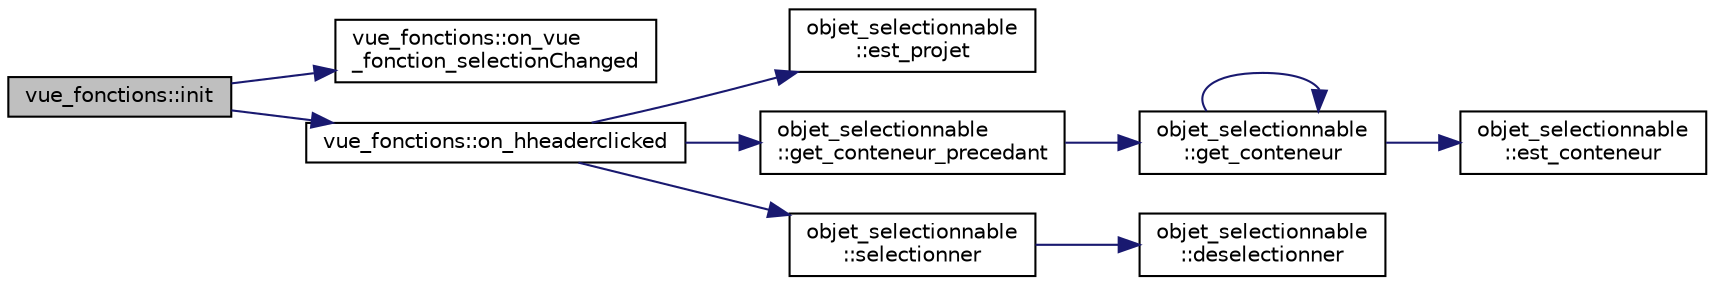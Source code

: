 digraph "vue_fonctions::init"
{
  edge [fontname="Helvetica",fontsize="10",labelfontname="Helvetica",labelfontsize="10"];
  node [fontname="Helvetica",fontsize="10",shape=record];
  rankdir="LR";
  Node256 [label="vue_fonctions::init",height=0.2,width=0.4,color="black", fillcolor="grey75", style="filled", fontcolor="black"];
  Node256 -> Node257 [color="midnightblue",fontsize="10",style="solid",fontname="Helvetica"];
  Node257 [label="vue_fonctions::on_vue\l_fonction_selectionChanged",height=0.2,width=0.4,color="black", fillcolor="white", style="filled",URL="$classvue__fonctions.html#a1adefc61d0266d90bccfd7792edcd60c",tooltip="La sélection de la vue_fonction change. "];
  Node256 -> Node258 [color="midnightblue",fontsize="10",style="solid",fontname="Helvetica"];
  Node258 [label="vue_fonctions::on_hheaderclicked",height=0.2,width=0.4,color="black", fillcolor="white", style="filled",URL="$classvue__fonctions.html#a5f07913d632b87b2165ddb7221417189"];
  Node258 -> Node259 [color="midnightblue",fontsize="10",style="solid",fontname="Helvetica"];
  Node259 [label="objet_selectionnable\l::est_projet",height=0.2,width=0.4,color="black", fillcolor="white", style="filled",URL="$classobjet__selectionnable.html#a49ea1a29523e46f099896477a2b43eaa"];
  Node258 -> Node260 [color="midnightblue",fontsize="10",style="solid",fontname="Helvetica"];
  Node260 [label="objet_selectionnable\l::get_conteneur_precedant",height=0.2,width=0.4,color="black", fillcolor="white", style="filled",URL="$classobjet__selectionnable.html#a6f00a6275b09a11fb43316144e2d4b86"];
  Node260 -> Node261 [color="midnightblue",fontsize="10",style="solid",fontname="Helvetica"];
  Node261 [label="objet_selectionnable\l::get_conteneur",height=0.2,width=0.4,color="black", fillcolor="white", style="filled",URL="$classobjet__selectionnable.html#ab809d020155b7fec48ff3adbe15c9b65"];
  Node261 -> Node262 [color="midnightblue",fontsize="10",style="solid",fontname="Helvetica"];
  Node262 [label="objet_selectionnable\l::est_conteneur",height=0.2,width=0.4,color="black", fillcolor="white", style="filled",URL="$classobjet__selectionnable.html#a2c6b5b342b5f3a9f48893f793f935e0f"];
  Node261 -> Node261 [color="midnightblue",fontsize="10",style="solid",fontname="Helvetica"];
  Node258 -> Node263 [color="midnightblue",fontsize="10",style="solid",fontname="Helvetica"];
  Node263 [label="objet_selectionnable\l::selectionner",height=0.2,width=0.4,color="black", fillcolor="white", style="filled",URL="$classobjet__selectionnable.html#a645da22be6e3f8747086da238e788fb9"];
  Node263 -> Node264 [color="midnightblue",fontsize="10",style="solid",fontname="Helvetica"];
  Node264 [label="objet_selectionnable\l::deselectionner",height=0.2,width=0.4,color="black", fillcolor="white", style="filled",URL="$classobjet__selectionnable.html#a555085da89b30b07349064bb54a26138"];
}
